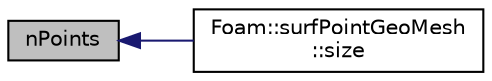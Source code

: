 digraph "nPoints"
{
  bgcolor="transparent";
  edge [fontname="Helvetica",fontsize="10",labelfontname="Helvetica",labelfontsize="10"];
  node [fontname="Helvetica",fontsize="10",shape=record];
  rankdir="LR";
  Node1035 [label="nPoints",height=0.2,width=0.4,color="black", fillcolor="grey75", style="filled", fontcolor="black"];
  Node1035 -> Node1036 [dir="back",color="midnightblue",fontsize="10",style="solid",fontname="Helvetica"];
  Node1036 [label="Foam::surfPointGeoMesh\l::size",height=0.2,width=0.4,color="black",URL="$a30957.html#a30c5f09e8e3ffeaeda2d140a85e2cdca",tooltip="Return size. "];
}
